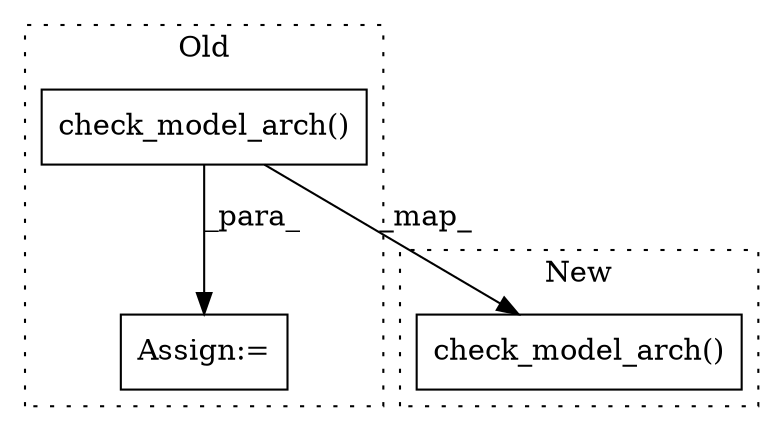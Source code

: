 digraph G {
subgraph cluster0 {
1 [label="check_model_arch()" a="75" s="13000,13057" l="29,1" shape="box"];
3 [label="Assign:=" a="68" s="13672" l="3" shape="box"];
label = "Old";
style="dotted";
}
subgraph cluster1 {
2 [label="check_model_arch()" a="75" s="13004,13061" l="29,1" shape="box"];
label = "New";
style="dotted";
}
1 -> 2 [label="_map_"];
1 -> 3 [label="_para_"];
}